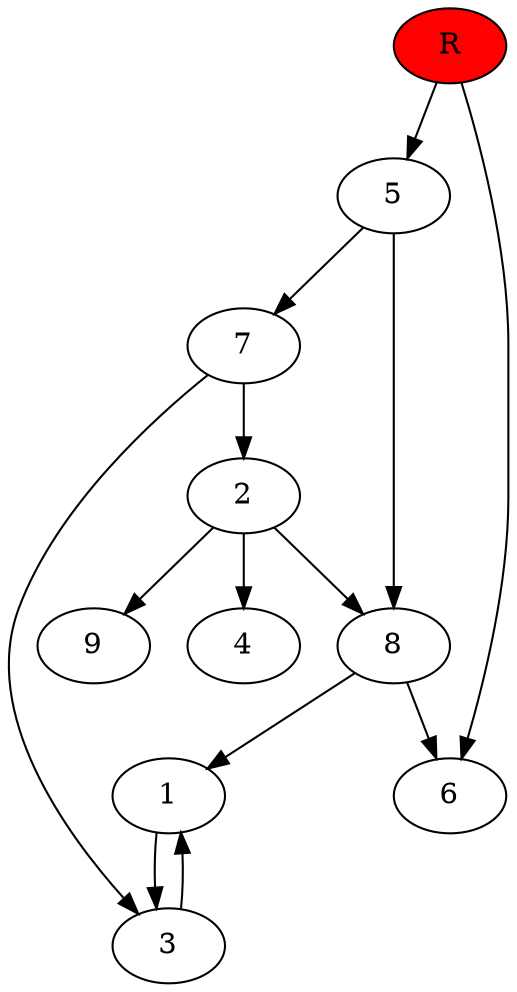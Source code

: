 digraph prb1164 {
	1
	2
	3
	4
	5
	6
	7
	8
	R [fillcolor="#ff0000" style=filled]
	1 -> 3
	2 -> 4
	2 -> 8
	2 -> 9
	3 -> 1
	5 -> 7
	5 -> 8
	7 -> 2
	7 -> 3
	8 -> 1
	8 -> 6
	R -> 5
	R -> 6
}
